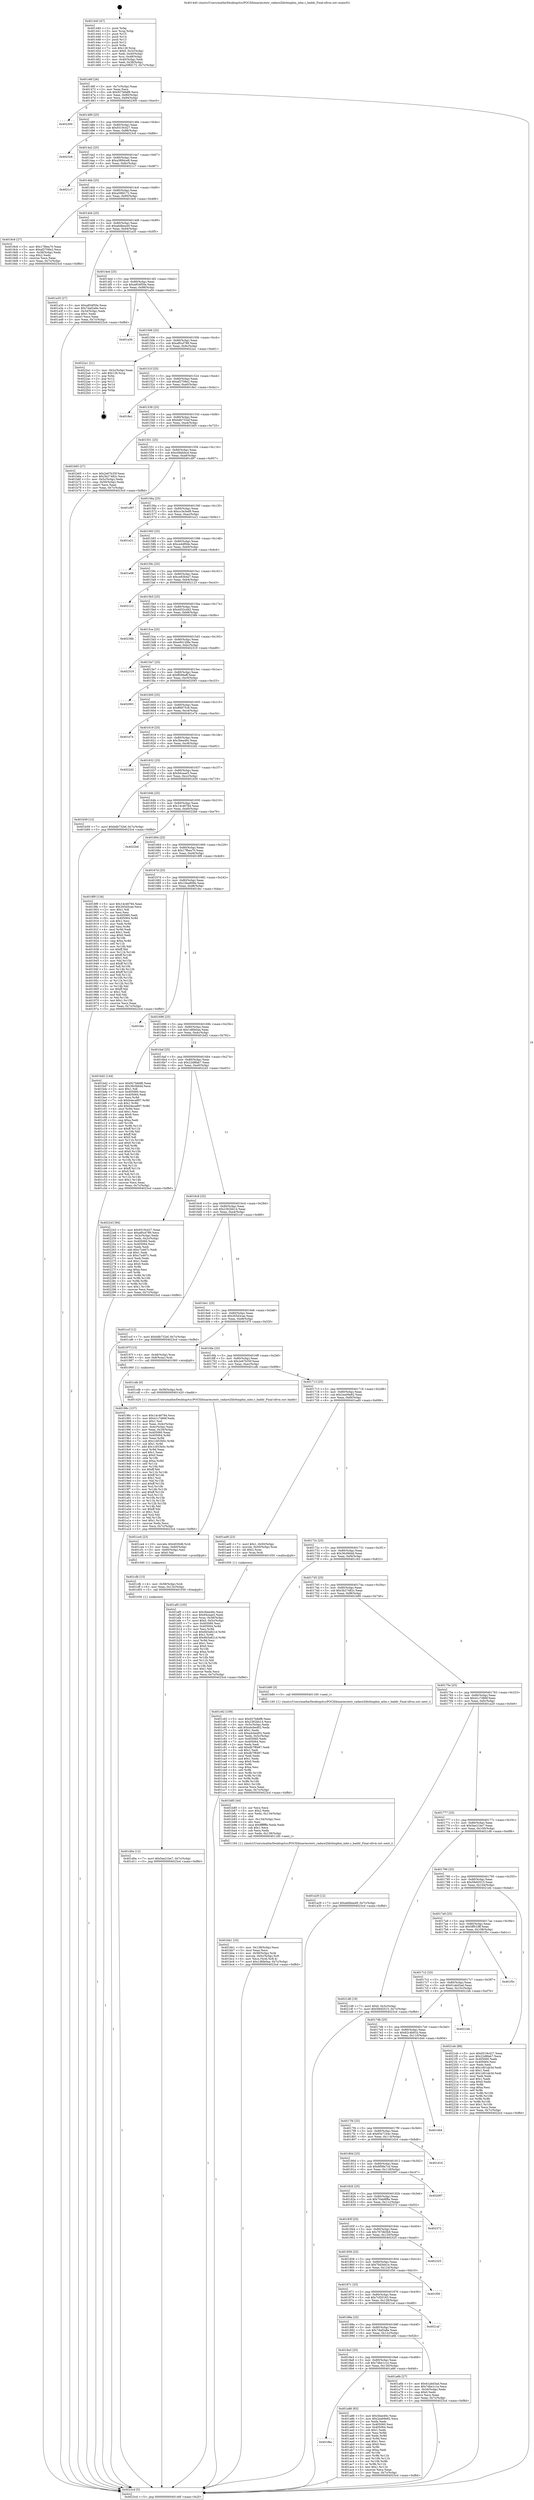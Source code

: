 digraph "0x401440" {
  label = "0x401440 (/mnt/c/Users/mathe/Desktop/tcc/POCII/binaries/extr_radare2librbinpbin_mbn.c_baddr_Final-ollvm.out::main(0))"
  labelloc = "t"
  node[shape=record]

  Entry [label="",width=0.3,height=0.3,shape=circle,fillcolor=black,style=filled]
  "0x40146f" [label="{
     0x40146f [26]\l
     | [instrs]\l
     &nbsp;&nbsp;0x40146f \<+3\>: mov -0x7c(%rbp),%eax\l
     &nbsp;&nbsp;0x401472 \<+2\>: mov %eax,%ecx\l
     &nbsp;&nbsp;0x401474 \<+6\>: sub $0x927b8df8,%ecx\l
     &nbsp;&nbsp;0x40147a \<+3\>: mov %eax,-0x80(%rbp)\l
     &nbsp;&nbsp;0x40147d \<+6\>: mov %ecx,-0x84(%rbp)\l
     &nbsp;&nbsp;0x401483 \<+6\>: je 0000000000402300 \<main+0xec0\>\l
  }"]
  "0x402300" [label="{
     0x402300\l
  }", style=dashed]
  "0x401489" [label="{
     0x401489 [25]\l
     | [instrs]\l
     &nbsp;&nbsp;0x401489 \<+5\>: jmp 000000000040148e \<main+0x4e\>\l
     &nbsp;&nbsp;0x40148e \<+3\>: mov -0x80(%rbp),%eax\l
     &nbsp;&nbsp;0x401491 \<+5\>: sub $0x9319c427,%eax\l
     &nbsp;&nbsp;0x401496 \<+6\>: mov %eax,-0x88(%rbp)\l
     &nbsp;&nbsp;0x40149c \<+6\>: je 00000000004023c6 \<main+0xf86\>\l
  }"]
  Exit [label="",width=0.3,height=0.3,shape=circle,fillcolor=black,style=filled,peripheries=2]
  "0x4023c6" [label="{
     0x4023c6\l
  }", style=dashed]
  "0x4014a2" [label="{
     0x4014a2 [25]\l
     | [instrs]\l
     &nbsp;&nbsp;0x4014a2 \<+5\>: jmp 00000000004014a7 \<main+0x67\>\l
     &nbsp;&nbsp;0x4014a7 \<+3\>: mov -0x80(%rbp),%eax\l
     &nbsp;&nbsp;0x4014aa \<+5\>: sub $0xa3894ce8,%eax\l
     &nbsp;&nbsp;0x4014af \<+6\>: mov %eax,-0x8c(%rbp)\l
     &nbsp;&nbsp;0x4014b5 \<+6\>: je 00000000004021c7 \<main+0xd87\>\l
  }"]
  "0x401d0a" [label="{
     0x401d0a [12]\l
     | [instrs]\l
     &nbsp;&nbsp;0x401d0a \<+7\>: movl $0x5ae21be7,-0x7c(%rbp)\l
     &nbsp;&nbsp;0x401d11 \<+5\>: jmp 00000000004023cd \<main+0xf8d\>\l
  }"]
  "0x4021c7" [label="{
     0x4021c7\l
  }", style=dashed]
  "0x4014bb" [label="{
     0x4014bb [25]\l
     | [instrs]\l
     &nbsp;&nbsp;0x4014bb \<+5\>: jmp 00000000004014c0 \<main+0x80\>\l
     &nbsp;&nbsp;0x4014c0 \<+3\>: mov -0x80(%rbp),%eax\l
     &nbsp;&nbsp;0x4014c3 \<+5\>: sub $0xa59fd172,%eax\l
     &nbsp;&nbsp;0x4014c8 \<+6\>: mov %eax,-0x90(%rbp)\l
     &nbsp;&nbsp;0x4014ce \<+6\>: je 00000000004018c6 \<main+0x486\>\l
  }"]
  "0x401cfb" [label="{
     0x401cfb [15]\l
     | [instrs]\l
     &nbsp;&nbsp;0x401cfb \<+4\>: mov -0x58(%rbp),%rdi\l
     &nbsp;&nbsp;0x401cff \<+6\>: mov %eax,-0x13c(%rbp)\l
     &nbsp;&nbsp;0x401d05 \<+5\>: call 0000000000401030 \<free@plt\>\l
     | [calls]\l
     &nbsp;&nbsp;0x401030 \{1\} (unknown)\l
  }"]
  "0x4018c6" [label="{
     0x4018c6 [27]\l
     | [instrs]\l
     &nbsp;&nbsp;0x4018c6 \<+5\>: mov $0x17fbea70,%eax\l
     &nbsp;&nbsp;0x4018cb \<+5\>: mov $0xaf2708e2,%ecx\l
     &nbsp;&nbsp;0x4018d0 \<+3\>: mov -0x38(%rbp),%edx\l
     &nbsp;&nbsp;0x4018d3 \<+3\>: cmp $0x2,%edx\l
     &nbsp;&nbsp;0x4018d6 \<+3\>: cmovne %ecx,%eax\l
     &nbsp;&nbsp;0x4018d9 \<+3\>: mov %eax,-0x7c(%rbp)\l
     &nbsp;&nbsp;0x4018dc \<+5\>: jmp 00000000004023cd \<main+0xf8d\>\l
  }"]
  "0x4014d4" [label="{
     0x4014d4 [25]\l
     | [instrs]\l
     &nbsp;&nbsp;0x4014d4 \<+5\>: jmp 00000000004014d9 \<main+0x99\>\l
     &nbsp;&nbsp;0x4014d9 \<+3\>: mov -0x80(%rbp),%eax\l
     &nbsp;&nbsp;0x4014dc \<+5\>: sub $0xa6dbea49,%eax\l
     &nbsp;&nbsp;0x4014e1 \<+6\>: mov %eax,-0x94(%rbp)\l
     &nbsp;&nbsp;0x4014e7 \<+6\>: je 0000000000401a35 \<main+0x5f5\>\l
  }"]
  "0x4023cd" [label="{
     0x4023cd [5]\l
     | [instrs]\l
     &nbsp;&nbsp;0x4023cd \<+5\>: jmp 000000000040146f \<main+0x2f\>\l
  }"]
  "0x401440" [label="{
     0x401440 [47]\l
     | [instrs]\l
     &nbsp;&nbsp;0x401440 \<+1\>: push %rbp\l
     &nbsp;&nbsp;0x401441 \<+3\>: mov %rsp,%rbp\l
     &nbsp;&nbsp;0x401444 \<+2\>: push %r15\l
     &nbsp;&nbsp;0x401446 \<+2\>: push %r14\l
     &nbsp;&nbsp;0x401448 \<+2\>: push %r13\l
     &nbsp;&nbsp;0x40144a \<+2\>: push %r12\l
     &nbsp;&nbsp;0x40144c \<+1\>: push %rbx\l
     &nbsp;&nbsp;0x40144d \<+7\>: sub $0x128,%rsp\l
     &nbsp;&nbsp;0x401454 \<+7\>: movl $0x0,-0x3c(%rbp)\l
     &nbsp;&nbsp;0x40145b \<+3\>: mov %edi,-0x40(%rbp)\l
     &nbsp;&nbsp;0x40145e \<+4\>: mov %rsi,-0x48(%rbp)\l
     &nbsp;&nbsp;0x401462 \<+3\>: mov -0x40(%rbp),%edi\l
     &nbsp;&nbsp;0x401465 \<+3\>: mov %edi,-0x38(%rbp)\l
     &nbsp;&nbsp;0x401468 \<+7\>: movl $0xa59fd172,-0x7c(%rbp)\l
  }"]
  "0x401ce4" [label="{
     0x401ce4 [23]\l
     | [instrs]\l
     &nbsp;&nbsp;0x401ce4 \<+10\>: movabs $0x4030d6,%rdi\l
     &nbsp;&nbsp;0x401cee \<+3\>: mov %eax,-0x60(%rbp)\l
     &nbsp;&nbsp;0x401cf1 \<+3\>: mov -0x60(%rbp),%esi\l
     &nbsp;&nbsp;0x401cf4 \<+2\>: mov $0x0,%al\l
     &nbsp;&nbsp;0x401cf6 \<+5\>: call 0000000000401040 \<printf@plt\>\l
     | [calls]\l
     &nbsp;&nbsp;0x401040 \{1\} (unknown)\l
  }"]
  "0x401a35" [label="{
     0x401a35 [27]\l
     | [instrs]\l
     &nbsp;&nbsp;0x401a35 \<+5\>: mov $0xa854f50e,%eax\l
     &nbsp;&nbsp;0x401a3a \<+5\>: mov $0x7daf2a8e,%ecx\l
     &nbsp;&nbsp;0x401a3f \<+3\>: mov -0x34(%rbp),%edx\l
     &nbsp;&nbsp;0x401a42 \<+3\>: cmp $0x1,%edx\l
     &nbsp;&nbsp;0x401a45 \<+3\>: cmovl %ecx,%eax\l
     &nbsp;&nbsp;0x401a48 \<+3\>: mov %eax,-0x7c(%rbp)\l
     &nbsp;&nbsp;0x401a4b \<+5\>: jmp 00000000004023cd \<main+0xf8d\>\l
  }"]
  "0x4014ed" [label="{
     0x4014ed [25]\l
     | [instrs]\l
     &nbsp;&nbsp;0x4014ed \<+5\>: jmp 00000000004014f2 \<main+0xb2\>\l
     &nbsp;&nbsp;0x4014f2 \<+3\>: mov -0x80(%rbp),%eax\l
     &nbsp;&nbsp;0x4014f5 \<+5\>: sub $0xa854f50e,%eax\l
     &nbsp;&nbsp;0x4014fa \<+6\>: mov %eax,-0x98(%rbp)\l
     &nbsp;&nbsp;0x401500 \<+6\>: je 0000000000401a50 \<main+0x610\>\l
  }"]
  "0x401bb1" [label="{
     0x401bb1 [33]\l
     | [instrs]\l
     &nbsp;&nbsp;0x401bb1 \<+6\>: mov -0x138(%rbp),%ecx\l
     &nbsp;&nbsp;0x401bb7 \<+3\>: imul %eax,%ecx\l
     &nbsp;&nbsp;0x401bba \<+4\>: mov -0x58(%rbp),%rdi\l
     &nbsp;&nbsp;0x401bbe \<+4\>: movslq -0x5c(%rbp),%r8\l
     &nbsp;&nbsp;0x401bc2 \<+4\>: mov %ecx,(%rdi,%r8,4)\l
     &nbsp;&nbsp;0x401bc6 \<+7\>: movl $0x1d6fe0aa,-0x7c(%rbp)\l
     &nbsp;&nbsp;0x401bcd \<+5\>: jmp 00000000004023cd \<main+0xf8d\>\l
  }"]
  "0x401a50" [label="{
     0x401a50\l
  }", style=dashed]
  "0x401506" [label="{
     0x401506 [25]\l
     | [instrs]\l
     &nbsp;&nbsp;0x401506 \<+5\>: jmp 000000000040150b \<main+0xcb\>\l
     &nbsp;&nbsp;0x40150b \<+3\>: mov -0x80(%rbp),%eax\l
     &nbsp;&nbsp;0x40150e \<+5\>: sub $0xaf0cd789,%eax\l
     &nbsp;&nbsp;0x401513 \<+6\>: mov %eax,-0x9c(%rbp)\l
     &nbsp;&nbsp;0x401519 \<+6\>: je 00000000004022a1 \<main+0xe61\>\l
  }"]
  "0x401b85" [label="{
     0x401b85 [44]\l
     | [instrs]\l
     &nbsp;&nbsp;0x401b85 \<+2\>: xor %ecx,%ecx\l
     &nbsp;&nbsp;0x401b87 \<+5\>: mov $0x2,%edx\l
     &nbsp;&nbsp;0x401b8c \<+6\>: mov %edx,-0x134(%rbp)\l
     &nbsp;&nbsp;0x401b92 \<+1\>: cltd\l
     &nbsp;&nbsp;0x401b93 \<+6\>: mov -0x134(%rbp),%esi\l
     &nbsp;&nbsp;0x401b99 \<+2\>: idiv %esi\l
     &nbsp;&nbsp;0x401b9b \<+6\>: imul $0xfffffffe,%edx,%edx\l
     &nbsp;&nbsp;0x401ba1 \<+3\>: sub $0x1,%ecx\l
     &nbsp;&nbsp;0x401ba4 \<+2\>: sub %ecx,%edx\l
     &nbsp;&nbsp;0x401ba6 \<+6\>: mov %edx,-0x138(%rbp)\l
     &nbsp;&nbsp;0x401bac \<+5\>: call 0000000000401160 \<next_i\>\l
     | [calls]\l
     &nbsp;&nbsp;0x401160 \{1\} (/mnt/c/Users/mathe/Desktop/tcc/POCII/binaries/extr_radare2librbinpbin_mbn.c_baddr_Final-ollvm.out::next_i)\l
  }"]
  "0x4022a1" [label="{
     0x4022a1 [21]\l
     | [instrs]\l
     &nbsp;&nbsp;0x4022a1 \<+3\>: mov -0x2c(%rbp),%eax\l
     &nbsp;&nbsp;0x4022a4 \<+7\>: add $0x128,%rsp\l
     &nbsp;&nbsp;0x4022ab \<+1\>: pop %rbx\l
     &nbsp;&nbsp;0x4022ac \<+2\>: pop %r12\l
     &nbsp;&nbsp;0x4022ae \<+2\>: pop %r13\l
     &nbsp;&nbsp;0x4022b0 \<+2\>: pop %r14\l
     &nbsp;&nbsp;0x4022b2 \<+2\>: pop %r15\l
     &nbsp;&nbsp;0x4022b4 \<+1\>: pop %rbp\l
     &nbsp;&nbsp;0x4022b5 \<+1\>: ret\l
  }"]
  "0x40151f" [label="{
     0x40151f [25]\l
     | [instrs]\l
     &nbsp;&nbsp;0x40151f \<+5\>: jmp 0000000000401524 \<main+0xe4\>\l
     &nbsp;&nbsp;0x401524 \<+3\>: mov -0x80(%rbp),%eax\l
     &nbsp;&nbsp;0x401527 \<+5\>: sub $0xaf2708e2,%eax\l
     &nbsp;&nbsp;0x40152c \<+6\>: mov %eax,-0xa0(%rbp)\l
     &nbsp;&nbsp;0x401532 \<+6\>: je 00000000004018e1 \<main+0x4a1\>\l
  }"]
  "0x401af0" [label="{
     0x401af0 [105]\l
     | [instrs]\l
     &nbsp;&nbsp;0x401af0 \<+5\>: mov $0x3bee46c,%ecx\l
     &nbsp;&nbsp;0x401af5 \<+5\>: mov $0x94ceae5,%edx\l
     &nbsp;&nbsp;0x401afa \<+4\>: mov %rax,-0x58(%rbp)\l
     &nbsp;&nbsp;0x401afe \<+7\>: movl $0x0,-0x5c(%rbp)\l
     &nbsp;&nbsp;0x401b05 \<+7\>: mov 0x405060,%esi\l
     &nbsp;&nbsp;0x401b0c \<+8\>: mov 0x405064,%r8d\l
     &nbsp;&nbsp;0x401b14 \<+3\>: mov %esi,%r9d\l
     &nbsp;&nbsp;0x401b17 \<+7\>: sub $0x6b5a821d,%r9d\l
     &nbsp;&nbsp;0x401b1e \<+4\>: sub $0x1,%r9d\l
     &nbsp;&nbsp;0x401b22 \<+7\>: add $0x6b5a821d,%r9d\l
     &nbsp;&nbsp;0x401b29 \<+4\>: imul %r9d,%esi\l
     &nbsp;&nbsp;0x401b2d \<+3\>: and $0x1,%esi\l
     &nbsp;&nbsp;0x401b30 \<+3\>: cmp $0x0,%esi\l
     &nbsp;&nbsp;0x401b33 \<+4\>: sete %r10b\l
     &nbsp;&nbsp;0x401b37 \<+4\>: cmp $0xa,%r8d\l
     &nbsp;&nbsp;0x401b3b \<+4\>: setl %r11b\l
     &nbsp;&nbsp;0x401b3f \<+3\>: mov %r10b,%bl\l
     &nbsp;&nbsp;0x401b42 \<+3\>: and %r11b,%bl\l
     &nbsp;&nbsp;0x401b45 \<+3\>: xor %r11b,%r10b\l
     &nbsp;&nbsp;0x401b48 \<+3\>: or %r10b,%bl\l
     &nbsp;&nbsp;0x401b4b \<+3\>: test $0x1,%bl\l
     &nbsp;&nbsp;0x401b4e \<+3\>: cmovne %edx,%ecx\l
     &nbsp;&nbsp;0x401b51 \<+3\>: mov %ecx,-0x7c(%rbp)\l
     &nbsp;&nbsp;0x401b54 \<+5\>: jmp 00000000004023cd \<main+0xf8d\>\l
  }"]
  "0x4018e1" [label="{
     0x4018e1\l
  }", style=dashed]
  "0x401538" [label="{
     0x401538 [25]\l
     | [instrs]\l
     &nbsp;&nbsp;0x401538 \<+5\>: jmp 000000000040153d \<main+0xfd\>\l
     &nbsp;&nbsp;0x40153d \<+3\>: mov -0x80(%rbp),%eax\l
     &nbsp;&nbsp;0x401540 \<+5\>: sub $0xbdb732ef,%eax\l
     &nbsp;&nbsp;0x401545 \<+6\>: mov %eax,-0xa4(%rbp)\l
     &nbsp;&nbsp;0x40154b \<+6\>: je 0000000000401b65 \<main+0x725\>\l
  }"]
  "0x4018bc" [label="{
     0x4018bc\l
  }", style=dashed]
  "0x401b65" [label="{
     0x401b65 [27]\l
     | [instrs]\l
     &nbsp;&nbsp;0x401b65 \<+5\>: mov $0x2e67b35f,%eax\l
     &nbsp;&nbsp;0x401b6a \<+5\>: mov $0x3b27482c,%ecx\l
     &nbsp;&nbsp;0x401b6f \<+3\>: mov -0x5c(%rbp),%edx\l
     &nbsp;&nbsp;0x401b72 \<+3\>: cmp -0x50(%rbp),%edx\l
     &nbsp;&nbsp;0x401b75 \<+3\>: cmovl %ecx,%eax\l
     &nbsp;&nbsp;0x401b78 \<+3\>: mov %eax,-0x7c(%rbp)\l
     &nbsp;&nbsp;0x401b7b \<+5\>: jmp 00000000004023cd \<main+0xf8d\>\l
  }"]
  "0x401551" [label="{
     0x401551 [25]\l
     | [instrs]\l
     &nbsp;&nbsp;0x401551 \<+5\>: jmp 0000000000401556 \<main+0x116\>\l
     &nbsp;&nbsp;0x401556 \<+3\>: mov -0x80(%rbp),%eax\l
     &nbsp;&nbsp;0x401559 \<+5\>: sub $0xc0bbbbcd,%eax\l
     &nbsp;&nbsp;0x40155e \<+6\>: mov %eax,-0xa8(%rbp)\l
     &nbsp;&nbsp;0x401564 \<+6\>: je 0000000000401d97 \<main+0x957\>\l
  }"]
  "0x401a86" [label="{
     0x401a86 [83]\l
     | [instrs]\l
     &nbsp;&nbsp;0x401a86 \<+5\>: mov $0x3bee46c,%eax\l
     &nbsp;&nbsp;0x401a8b \<+5\>: mov $0x2ea09e82,%ecx\l
     &nbsp;&nbsp;0x401a90 \<+2\>: xor %edx,%edx\l
     &nbsp;&nbsp;0x401a92 \<+7\>: mov 0x405060,%esi\l
     &nbsp;&nbsp;0x401a99 \<+7\>: mov 0x405064,%edi\l
     &nbsp;&nbsp;0x401aa0 \<+3\>: sub $0x1,%edx\l
     &nbsp;&nbsp;0x401aa3 \<+3\>: mov %esi,%r8d\l
     &nbsp;&nbsp;0x401aa6 \<+3\>: add %edx,%r8d\l
     &nbsp;&nbsp;0x401aa9 \<+4\>: imul %r8d,%esi\l
     &nbsp;&nbsp;0x401aad \<+3\>: and $0x1,%esi\l
     &nbsp;&nbsp;0x401ab0 \<+3\>: cmp $0x0,%esi\l
     &nbsp;&nbsp;0x401ab3 \<+4\>: sete %r9b\l
     &nbsp;&nbsp;0x401ab7 \<+3\>: cmp $0xa,%edi\l
     &nbsp;&nbsp;0x401aba \<+4\>: setl %r10b\l
     &nbsp;&nbsp;0x401abe \<+3\>: mov %r9b,%r11b\l
     &nbsp;&nbsp;0x401ac1 \<+3\>: and %r10b,%r11b\l
     &nbsp;&nbsp;0x401ac4 \<+3\>: xor %r10b,%r9b\l
     &nbsp;&nbsp;0x401ac7 \<+3\>: or %r9b,%r11b\l
     &nbsp;&nbsp;0x401aca \<+4\>: test $0x1,%r11b\l
     &nbsp;&nbsp;0x401ace \<+3\>: cmovne %ecx,%eax\l
     &nbsp;&nbsp;0x401ad1 \<+3\>: mov %eax,-0x7c(%rbp)\l
     &nbsp;&nbsp;0x401ad4 \<+5\>: jmp 00000000004023cd \<main+0xf8d\>\l
  }"]
  "0x401d97" [label="{
     0x401d97\l
  }", style=dashed]
  "0x40156a" [label="{
     0x40156a [25]\l
     | [instrs]\l
     &nbsp;&nbsp;0x40156a \<+5\>: jmp 000000000040156f \<main+0x12f\>\l
     &nbsp;&nbsp;0x40156f \<+3\>: mov -0x80(%rbp),%eax\l
     &nbsp;&nbsp;0x401572 \<+5\>: sub $0xcc3e3ed9,%eax\l
     &nbsp;&nbsp;0x401577 \<+6\>: mov %eax,-0xac(%rbp)\l
     &nbsp;&nbsp;0x40157d \<+6\>: je 0000000000401e21 \<main+0x9e1\>\l
  }"]
  "0x4018a3" [label="{
     0x4018a3 [25]\l
     | [instrs]\l
     &nbsp;&nbsp;0x4018a3 \<+5\>: jmp 00000000004018a8 \<main+0x468\>\l
     &nbsp;&nbsp;0x4018a8 \<+3\>: mov -0x80(%rbp),%eax\l
     &nbsp;&nbsp;0x4018ab \<+5\>: sub $0x7dbe1c1e,%eax\l
     &nbsp;&nbsp;0x4018b0 \<+6\>: mov %eax,-0x130(%rbp)\l
     &nbsp;&nbsp;0x4018b6 \<+6\>: je 0000000000401a86 \<main+0x646\>\l
  }"]
  "0x401e21" [label="{
     0x401e21\l
  }", style=dashed]
  "0x401583" [label="{
     0x401583 [25]\l
     | [instrs]\l
     &nbsp;&nbsp;0x401583 \<+5\>: jmp 0000000000401588 \<main+0x148\>\l
     &nbsp;&nbsp;0x401588 \<+3\>: mov -0x80(%rbp),%eax\l
     &nbsp;&nbsp;0x40158b \<+5\>: sub $0xce4df0de,%eax\l
     &nbsp;&nbsp;0x401590 \<+6\>: mov %eax,-0xb0(%rbp)\l
     &nbsp;&nbsp;0x401596 \<+6\>: je 0000000000401e06 \<main+0x9c6\>\l
  }"]
  "0x401a6b" [label="{
     0x401a6b [27]\l
     | [instrs]\l
     &nbsp;&nbsp;0x401a6b \<+5\>: mov $0x61abd3ad,%eax\l
     &nbsp;&nbsp;0x401a70 \<+5\>: mov $0x7dbe1c1e,%ecx\l
     &nbsp;&nbsp;0x401a75 \<+3\>: mov -0x34(%rbp),%edx\l
     &nbsp;&nbsp;0x401a78 \<+3\>: cmp $0x0,%edx\l
     &nbsp;&nbsp;0x401a7b \<+3\>: cmove %ecx,%eax\l
     &nbsp;&nbsp;0x401a7e \<+3\>: mov %eax,-0x7c(%rbp)\l
     &nbsp;&nbsp;0x401a81 \<+5\>: jmp 00000000004023cd \<main+0xf8d\>\l
  }"]
  "0x401e06" [label="{
     0x401e06\l
  }", style=dashed]
  "0x40159c" [label="{
     0x40159c [25]\l
     | [instrs]\l
     &nbsp;&nbsp;0x40159c \<+5\>: jmp 00000000004015a1 \<main+0x161\>\l
     &nbsp;&nbsp;0x4015a1 \<+3\>: mov -0x80(%rbp),%eax\l
     &nbsp;&nbsp;0x4015a4 \<+5\>: sub $0xce83b4a7,%eax\l
     &nbsp;&nbsp;0x4015a9 \<+6\>: mov %eax,-0xb4(%rbp)\l
     &nbsp;&nbsp;0x4015af \<+6\>: je 0000000000402123 \<main+0xce3\>\l
  }"]
  "0x40188a" [label="{
     0x40188a [25]\l
     | [instrs]\l
     &nbsp;&nbsp;0x40188a \<+5\>: jmp 000000000040188f \<main+0x44f\>\l
     &nbsp;&nbsp;0x40188f \<+3\>: mov -0x80(%rbp),%eax\l
     &nbsp;&nbsp;0x401892 \<+5\>: sub $0x7daf2a8e,%eax\l
     &nbsp;&nbsp;0x401897 \<+6\>: mov %eax,-0x12c(%rbp)\l
     &nbsp;&nbsp;0x40189d \<+6\>: je 0000000000401a6b \<main+0x62b\>\l
  }"]
  "0x402123" [label="{
     0x402123\l
  }", style=dashed]
  "0x4015b5" [label="{
     0x4015b5 [25]\l
     | [instrs]\l
     &nbsp;&nbsp;0x4015b5 \<+5\>: jmp 00000000004015ba \<main+0x17a\>\l
     &nbsp;&nbsp;0x4015ba \<+3\>: mov -0x80(%rbp),%eax\l
     &nbsp;&nbsp;0x4015bd \<+5\>: sub $0xdd32cd42,%eax\l
     &nbsp;&nbsp;0x4015c2 \<+6\>: mov %eax,-0xb8(%rbp)\l
     &nbsp;&nbsp;0x4015c8 \<+6\>: je 000000000040238b \<main+0xf4b\>\l
  }"]
  "0x4021af" [label="{
     0x4021af\l
  }", style=dashed]
  "0x40238b" [label="{
     0x40238b\l
  }", style=dashed]
  "0x4015ce" [label="{
     0x4015ce [25]\l
     | [instrs]\l
     &nbsp;&nbsp;0x4015ce \<+5\>: jmp 00000000004015d3 \<main+0x193\>\l
     &nbsp;&nbsp;0x4015d3 \<+3\>: mov -0x80(%rbp),%eax\l
     &nbsp;&nbsp;0x4015d6 \<+5\>: sub $0xe8412fde,%eax\l
     &nbsp;&nbsp;0x4015db \<+6\>: mov %eax,-0xbc(%rbp)\l
     &nbsp;&nbsp;0x4015e1 \<+6\>: je 0000000000402319 \<main+0xed9\>\l
  }"]
  "0x401871" [label="{
     0x401871 [25]\l
     | [instrs]\l
     &nbsp;&nbsp;0x401871 \<+5\>: jmp 0000000000401876 \<main+0x436\>\l
     &nbsp;&nbsp;0x401876 \<+3\>: mov -0x80(%rbp),%eax\l
     &nbsp;&nbsp;0x401879 \<+5\>: sub $0x7cf20163,%eax\l
     &nbsp;&nbsp;0x40187e \<+6\>: mov %eax,-0x128(%rbp)\l
     &nbsp;&nbsp;0x401884 \<+6\>: je 00000000004021af \<main+0xd6f\>\l
  }"]
  "0x402319" [label="{
     0x402319\l
  }", style=dashed]
  "0x4015e7" [label="{
     0x4015e7 [25]\l
     | [instrs]\l
     &nbsp;&nbsp;0x4015e7 \<+5\>: jmp 00000000004015ec \<main+0x1ac\>\l
     &nbsp;&nbsp;0x4015ec \<+3\>: mov -0x80(%rbp),%eax\l
     &nbsp;&nbsp;0x4015ef \<+5\>: sub $0xff266eff,%eax\l
     &nbsp;&nbsp;0x4015f4 \<+6\>: mov %eax,-0xc0(%rbp)\l
     &nbsp;&nbsp;0x4015fa \<+6\>: je 0000000000402093 \<main+0xc53\>\l
  }"]
  "0x401f50" [label="{
     0x401f50\l
  }", style=dashed]
  "0x402093" [label="{
     0x402093\l
  }", style=dashed]
  "0x401600" [label="{
     0x401600 [25]\l
     | [instrs]\l
     &nbsp;&nbsp;0x401600 \<+5\>: jmp 0000000000401605 \<main+0x1c5\>\l
     &nbsp;&nbsp;0x401605 \<+3\>: mov -0x80(%rbp),%eax\l
     &nbsp;&nbsp;0x401608 \<+5\>: sub $0xff4875c9,%eax\l
     &nbsp;&nbsp;0x40160d \<+6\>: mov %eax,-0xc4(%rbp)\l
     &nbsp;&nbsp;0x401613 \<+6\>: je 0000000000401e74 \<main+0xa34\>\l
  }"]
  "0x401858" [label="{
     0x401858 [25]\l
     | [instrs]\l
     &nbsp;&nbsp;0x401858 \<+5\>: jmp 000000000040185d \<main+0x41d\>\l
     &nbsp;&nbsp;0x40185d \<+3\>: mov -0x80(%rbp),%eax\l
     &nbsp;&nbsp;0x401860 \<+5\>: sub $0x7bd3eb1e,%eax\l
     &nbsp;&nbsp;0x401865 \<+6\>: mov %eax,-0x124(%rbp)\l
     &nbsp;&nbsp;0x40186b \<+6\>: je 0000000000401f50 \<main+0xb10\>\l
  }"]
  "0x401e74" [label="{
     0x401e74\l
  }", style=dashed]
  "0x401619" [label="{
     0x401619 [25]\l
     | [instrs]\l
     &nbsp;&nbsp;0x401619 \<+5\>: jmp 000000000040161e \<main+0x1de\>\l
     &nbsp;&nbsp;0x40161e \<+3\>: mov -0x80(%rbp),%eax\l
     &nbsp;&nbsp;0x401621 \<+5\>: sub $0x3bee46c,%eax\l
     &nbsp;&nbsp;0x401626 \<+6\>: mov %eax,-0xc8(%rbp)\l
     &nbsp;&nbsp;0x40162c \<+6\>: je 00000000004022d2 \<main+0xe92\>\l
  }"]
  "0x402325" [label="{
     0x402325\l
  }", style=dashed]
  "0x4022d2" [label="{
     0x4022d2\l
  }", style=dashed]
  "0x401632" [label="{
     0x401632 [25]\l
     | [instrs]\l
     &nbsp;&nbsp;0x401632 \<+5\>: jmp 0000000000401637 \<main+0x1f7\>\l
     &nbsp;&nbsp;0x401637 \<+3\>: mov -0x80(%rbp),%eax\l
     &nbsp;&nbsp;0x40163a \<+5\>: sub $0x94ceae5,%eax\l
     &nbsp;&nbsp;0x40163f \<+6\>: mov %eax,-0xcc(%rbp)\l
     &nbsp;&nbsp;0x401645 \<+6\>: je 0000000000401b59 \<main+0x719\>\l
  }"]
  "0x40183f" [label="{
     0x40183f [25]\l
     | [instrs]\l
     &nbsp;&nbsp;0x40183f \<+5\>: jmp 0000000000401844 \<main+0x404\>\l
     &nbsp;&nbsp;0x401844 \<+3\>: mov -0x80(%rbp),%eax\l
     &nbsp;&nbsp;0x401847 \<+5\>: sub $0x767db5b8,%eax\l
     &nbsp;&nbsp;0x40184c \<+6\>: mov %eax,-0x120(%rbp)\l
     &nbsp;&nbsp;0x401852 \<+6\>: je 0000000000402325 \<main+0xee5\>\l
  }"]
  "0x401b59" [label="{
     0x401b59 [12]\l
     | [instrs]\l
     &nbsp;&nbsp;0x401b59 \<+7\>: movl $0xbdb732ef,-0x7c(%rbp)\l
     &nbsp;&nbsp;0x401b60 \<+5\>: jmp 00000000004023cd \<main+0xf8d\>\l
  }"]
  "0x40164b" [label="{
     0x40164b [25]\l
     | [instrs]\l
     &nbsp;&nbsp;0x40164b \<+5\>: jmp 0000000000401650 \<main+0x210\>\l
     &nbsp;&nbsp;0x401650 \<+3\>: mov -0x80(%rbp),%eax\l
     &nbsp;&nbsp;0x401653 \<+5\>: sub $0x14c46784,%eax\l
     &nbsp;&nbsp;0x401658 \<+6\>: mov %eax,-0xd0(%rbp)\l
     &nbsp;&nbsp;0x40165e \<+6\>: je 00000000004022b6 \<main+0xe76\>\l
  }"]
  "0x402372" [label="{
     0x402372\l
  }", style=dashed]
  "0x4022b6" [label="{
     0x4022b6\l
  }", style=dashed]
  "0x401664" [label="{
     0x401664 [25]\l
     | [instrs]\l
     &nbsp;&nbsp;0x401664 \<+5\>: jmp 0000000000401669 \<main+0x229\>\l
     &nbsp;&nbsp;0x401669 \<+3\>: mov -0x80(%rbp),%eax\l
     &nbsp;&nbsp;0x40166c \<+5\>: sub $0x17fbea70,%eax\l
     &nbsp;&nbsp;0x401671 \<+6\>: mov %eax,-0xd4(%rbp)\l
     &nbsp;&nbsp;0x401677 \<+6\>: je 00000000004018f9 \<main+0x4b9\>\l
  }"]
  "0x401826" [label="{
     0x401826 [25]\l
     | [instrs]\l
     &nbsp;&nbsp;0x401826 \<+5\>: jmp 000000000040182b \<main+0x3eb\>\l
     &nbsp;&nbsp;0x40182b \<+3\>: mov -0x80(%rbp),%eax\l
     &nbsp;&nbsp;0x40182e \<+5\>: sub $0x70ab8f8a,%eax\l
     &nbsp;&nbsp;0x401833 \<+6\>: mov %eax,-0x11c(%rbp)\l
     &nbsp;&nbsp;0x401839 \<+6\>: je 0000000000402372 \<main+0xf32\>\l
  }"]
  "0x4018f9" [label="{
     0x4018f9 [134]\l
     | [instrs]\l
     &nbsp;&nbsp;0x4018f9 \<+5\>: mov $0x14c46784,%eax\l
     &nbsp;&nbsp;0x4018fe \<+5\>: mov $0x265d3cae,%ecx\l
     &nbsp;&nbsp;0x401903 \<+2\>: mov $0x1,%dl\l
     &nbsp;&nbsp;0x401905 \<+2\>: xor %esi,%esi\l
     &nbsp;&nbsp;0x401907 \<+7\>: mov 0x405060,%edi\l
     &nbsp;&nbsp;0x40190e \<+8\>: mov 0x405064,%r8d\l
     &nbsp;&nbsp;0x401916 \<+3\>: sub $0x1,%esi\l
     &nbsp;&nbsp;0x401919 \<+3\>: mov %edi,%r9d\l
     &nbsp;&nbsp;0x40191c \<+3\>: add %esi,%r9d\l
     &nbsp;&nbsp;0x40191f \<+4\>: imul %r9d,%edi\l
     &nbsp;&nbsp;0x401923 \<+3\>: and $0x1,%edi\l
     &nbsp;&nbsp;0x401926 \<+3\>: cmp $0x0,%edi\l
     &nbsp;&nbsp;0x401929 \<+4\>: sete %r10b\l
     &nbsp;&nbsp;0x40192d \<+4\>: cmp $0xa,%r8d\l
     &nbsp;&nbsp;0x401931 \<+4\>: setl %r11b\l
     &nbsp;&nbsp;0x401935 \<+3\>: mov %r10b,%bl\l
     &nbsp;&nbsp;0x401938 \<+3\>: xor $0xff,%bl\l
     &nbsp;&nbsp;0x40193b \<+3\>: mov %r11b,%r14b\l
     &nbsp;&nbsp;0x40193e \<+4\>: xor $0xff,%r14b\l
     &nbsp;&nbsp;0x401942 \<+3\>: xor $0x1,%dl\l
     &nbsp;&nbsp;0x401945 \<+3\>: mov %bl,%r15b\l
     &nbsp;&nbsp;0x401948 \<+4\>: and $0xff,%r15b\l
     &nbsp;&nbsp;0x40194c \<+3\>: and %dl,%r10b\l
     &nbsp;&nbsp;0x40194f \<+3\>: mov %r14b,%r12b\l
     &nbsp;&nbsp;0x401952 \<+4\>: and $0xff,%r12b\l
     &nbsp;&nbsp;0x401956 \<+3\>: and %dl,%r11b\l
     &nbsp;&nbsp;0x401959 \<+3\>: or %r10b,%r15b\l
     &nbsp;&nbsp;0x40195c \<+3\>: or %r11b,%r12b\l
     &nbsp;&nbsp;0x40195f \<+3\>: xor %r12b,%r15b\l
     &nbsp;&nbsp;0x401962 \<+3\>: or %r14b,%bl\l
     &nbsp;&nbsp;0x401965 \<+3\>: xor $0xff,%bl\l
     &nbsp;&nbsp;0x401968 \<+3\>: or $0x1,%dl\l
     &nbsp;&nbsp;0x40196b \<+2\>: and %dl,%bl\l
     &nbsp;&nbsp;0x40196d \<+3\>: or %bl,%r15b\l
     &nbsp;&nbsp;0x401970 \<+4\>: test $0x1,%r15b\l
     &nbsp;&nbsp;0x401974 \<+3\>: cmovne %ecx,%eax\l
     &nbsp;&nbsp;0x401977 \<+3\>: mov %eax,-0x7c(%rbp)\l
     &nbsp;&nbsp;0x40197a \<+5\>: jmp 00000000004023cd \<main+0xf8d\>\l
  }"]
  "0x40167d" [label="{
     0x40167d [25]\l
     | [instrs]\l
     &nbsp;&nbsp;0x40167d \<+5\>: jmp 0000000000401682 \<main+0x242\>\l
     &nbsp;&nbsp;0x401682 \<+3\>: mov -0x80(%rbp),%eax\l
     &nbsp;&nbsp;0x401685 \<+5\>: sub $0x1bba808e,%eax\l
     &nbsp;&nbsp;0x40168a \<+6\>: mov %eax,-0xd8(%rbp)\l
     &nbsp;&nbsp;0x401690 \<+6\>: je 0000000000401fec \<main+0xbac\>\l
  }"]
  "0x402087" [label="{
     0x402087\l
  }", style=dashed]
  "0x401fec" [label="{
     0x401fec\l
  }", style=dashed]
  "0x401696" [label="{
     0x401696 [25]\l
     | [instrs]\l
     &nbsp;&nbsp;0x401696 \<+5\>: jmp 000000000040169b \<main+0x25b\>\l
     &nbsp;&nbsp;0x40169b \<+3\>: mov -0x80(%rbp),%eax\l
     &nbsp;&nbsp;0x40169e \<+5\>: sub $0x1d6fe0aa,%eax\l
     &nbsp;&nbsp;0x4016a3 \<+6\>: mov %eax,-0xdc(%rbp)\l
     &nbsp;&nbsp;0x4016a9 \<+6\>: je 0000000000401bd2 \<main+0x792\>\l
  }"]
  "0x40180d" [label="{
     0x40180d [25]\l
     | [instrs]\l
     &nbsp;&nbsp;0x40180d \<+5\>: jmp 0000000000401812 \<main+0x3d2\>\l
     &nbsp;&nbsp;0x401812 \<+3\>: mov -0x80(%rbp),%eax\l
     &nbsp;&nbsp;0x401815 \<+5\>: sub $0x6f58a7cd,%eax\l
     &nbsp;&nbsp;0x40181a \<+6\>: mov %eax,-0x118(%rbp)\l
     &nbsp;&nbsp;0x401820 \<+6\>: je 0000000000402087 \<main+0xc47\>\l
  }"]
  "0x401bd2" [label="{
     0x401bd2 [144]\l
     | [instrs]\l
     &nbsp;&nbsp;0x401bd2 \<+5\>: mov $0x927b8df8,%eax\l
     &nbsp;&nbsp;0x401bd7 \<+5\>: mov $0x36cf46dd,%ecx\l
     &nbsp;&nbsp;0x401bdc \<+2\>: mov $0x1,%dl\l
     &nbsp;&nbsp;0x401bde \<+7\>: mov 0x405060,%esi\l
     &nbsp;&nbsp;0x401be5 \<+7\>: mov 0x405064,%edi\l
     &nbsp;&nbsp;0x401bec \<+3\>: mov %esi,%r8d\l
     &nbsp;&nbsp;0x401bef \<+7\>: sub $0xb4eca897,%r8d\l
     &nbsp;&nbsp;0x401bf6 \<+4\>: sub $0x1,%r8d\l
     &nbsp;&nbsp;0x401bfa \<+7\>: add $0xb4eca897,%r8d\l
     &nbsp;&nbsp;0x401c01 \<+4\>: imul %r8d,%esi\l
     &nbsp;&nbsp;0x401c05 \<+3\>: and $0x1,%esi\l
     &nbsp;&nbsp;0x401c08 \<+3\>: cmp $0x0,%esi\l
     &nbsp;&nbsp;0x401c0b \<+4\>: sete %r9b\l
     &nbsp;&nbsp;0x401c0f \<+3\>: cmp $0xa,%edi\l
     &nbsp;&nbsp;0x401c12 \<+4\>: setl %r10b\l
     &nbsp;&nbsp;0x401c16 \<+3\>: mov %r9b,%r11b\l
     &nbsp;&nbsp;0x401c19 \<+4\>: xor $0xff,%r11b\l
     &nbsp;&nbsp;0x401c1d \<+3\>: mov %r10b,%bl\l
     &nbsp;&nbsp;0x401c20 \<+3\>: xor $0xff,%bl\l
     &nbsp;&nbsp;0x401c23 \<+3\>: xor $0x0,%dl\l
     &nbsp;&nbsp;0x401c26 \<+3\>: mov %r11b,%r14b\l
     &nbsp;&nbsp;0x401c29 \<+4\>: and $0x0,%r14b\l
     &nbsp;&nbsp;0x401c2d \<+3\>: and %dl,%r9b\l
     &nbsp;&nbsp;0x401c30 \<+3\>: mov %bl,%r15b\l
     &nbsp;&nbsp;0x401c33 \<+4\>: and $0x0,%r15b\l
     &nbsp;&nbsp;0x401c37 \<+3\>: and %dl,%r10b\l
     &nbsp;&nbsp;0x401c3a \<+3\>: or %r9b,%r14b\l
     &nbsp;&nbsp;0x401c3d \<+3\>: or %r10b,%r15b\l
     &nbsp;&nbsp;0x401c40 \<+3\>: xor %r15b,%r14b\l
     &nbsp;&nbsp;0x401c43 \<+3\>: or %bl,%r11b\l
     &nbsp;&nbsp;0x401c46 \<+4\>: xor $0xff,%r11b\l
     &nbsp;&nbsp;0x401c4a \<+3\>: or $0x0,%dl\l
     &nbsp;&nbsp;0x401c4d \<+3\>: and %dl,%r11b\l
     &nbsp;&nbsp;0x401c50 \<+3\>: or %r11b,%r14b\l
     &nbsp;&nbsp;0x401c53 \<+4\>: test $0x1,%r14b\l
     &nbsp;&nbsp;0x401c57 \<+3\>: cmovne %ecx,%eax\l
     &nbsp;&nbsp;0x401c5a \<+3\>: mov %eax,-0x7c(%rbp)\l
     &nbsp;&nbsp;0x401c5d \<+5\>: jmp 00000000004023cd \<main+0xf8d\>\l
  }"]
  "0x4016af" [label="{
     0x4016af [25]\l
     | [instrs]\l
     &nbsp;&nbsp;0x4016af \<+5\>: jmp 00000000004016b4 \<main+0x274\>\l
     &nbsp;&nbsp;0x4016b4 \<+3\>: mov -0x80(%rbp),%eax\l
     &nbsp;&nbsp;0x4016b7 \<+5\>: sub $0x22d8fab7,%eax\l
     &nbsp;&nbsp;0x4016bc \<+6\>: mov %eax,-0xe0(%rbp)\l
     &nbsp;&nbsp;0x4016c2 \<+6\>: je 0000000000402243 \<main+0xe03\>\l
  }"]
  "0x401d16" [label="{
     0x401d16\l
  }", style=dashed]
  "0x402243" [label="{
     0x402243 [94]\l
     | [instrs]\l
     &nbsp;&nbsp;0x402243 \<+5\>: mov $0x9319c427,%eax\l
     &nbsp;&nbsp;0x402248 \<+5\>: mov $0xaf0cd789,%ecx\l
     &nbsp;&nbsp;0x40224d \<+3\>: mov -0x3c(%rbp),%edx\l
     &nbsp;&nbsp;0x402250 \<+3\>: mov %edx,-0x2c(%rbp)\l
     &nbsp;&nbsp;0x402253 \<+7\>: mov 0x405060,%edx\l
     &nbsp;&nbsp;0x40225a \<+7\>: mov 0x405064,%esi\l
     &nbsp;&nbsp;0x402261 \<+2\>: mov %edx,%edi\l
     &nbsp;&nbsp;0x402263 \<+6\>: add $0xc7a467c,%edi\l
     &nbsp;&nbsp;0x402269 \<+3\>: sub $0x1,%edi\l
     &nbsp;&nbsp;0x40226c \<+6\>: sub $0xc7a467c,%edi\l
     &nbsp;&nbsp;0x402272 \<+3\>: imul %edi,%edx\l
     &nbsp;&nbsp;0x402275 \<+3\>: and $0x1,%edx\l
     &nbsp;&nbsp;0x402278 \<+3\>: cmp $0x0,%edx\l
     &nbsp;&nbsp;0x40227b \<+4\>: sete %r8b\l
     &nbsp;&nbsp;0x40227f \<+3\>: cmp $0xa,%esi\l
     &nbsp;&nbsp;0x402282 \<+4\>: setl %r9b\l
     &nbsp;&nbsp;0x402286 \<+3\>: mov %r8b,%r10b\l
     &nbsp;&nbsp;0x402289 \<+3\>: and %r9b,%r10b\l
     &nbsp;&nbsp;0x40228c \<+3\>: xor %r9b,%r8b\l
     &nbsp;&nbsp;0x40228f \<+3\>: or %r8b,%r10b\l
     &nbsp;&nbsp;0x402292 \<+4\>: test $0x1,%r10b\l
     &nbsp;&nbsp;0x402296 \<+3\>: cmovne %ecx,%eax\l
     &nbsp;&nbsp;0x402299 \<+3\>: mov %eax,-0x7c(%rbp)\l
     &nbsp;&nbsp;0x40229c \<+5\>: jmp 00000000004023cd \<main+0xf8d\>\l
  }"]
  "0x4016c8" [label="{
     0x4016c8 [25]\l
     | [instrs]\l
     &nbsp;&nbsp;0x4016c8 \<+5\>: jmp 00000000004016cd \<main+0x28d\>\l
     &nbsp;&nbsp;0x4016cd \<+3\>: mov -0x80(%rbp),%eax\l
     &nbsp;&nbsp;0x4016d0 \<+5\>: sub $0x2362bb14,%eax\l
     &nbsp;&nbsp;0x4016d5 \<+6\>: mov %eax,-0xe4(%rbp)\l
     &nbsp;&nbsp;0x4016db \<+6\>: je 0000000000401ccf \<main+0x88f\>\l
  }"]
  "0x4017f4" [label="{
     0x4017f4 [25]\l
     | [instrs]\l
     &nbsp;&nbsp;0x4017f4 \<+5\>: jmp 00000000004017f9 \<main+0x3b9\>\l
     &nbsp;&nbsp;0x4017f9 \<+3\>: mov -0x80(%rbp),%eax\l
     &nbsp;&nbsp;0x4017fc \<+5\>: sub $0x65e71b4c,%eax\l
     &nbsp;&nbsp;0x401801 \<+6\>: mov %eax,-0x114(%rbp)\l
     &nbsp;&nbsp;0x401807 \<+6\>: je 0000000000401d16 \<main+0x8d6\>\l
  }"]
  "0x401ccf" [label="{
     0x401ccf [12]\l
     | [instrs]\l
     &nbsp;&nbsp;0x401ccf \<+7\>: movl $0xbdb732ef,-0x7c(%rbp)\l
     &nbsp;&nbsp;0x401cd6 \<+5\>: jmp 00000000004023cd \<main+0xf8d\>\l
  }"]
  "0x4016e1" [label="{
     0x4016e1 [25]\l
     | [instrs]\l
     &nbsp;&nbsp;0x4016e1 \<+5\>: jmp 00000000004016e6 \<main+0x2a6\>\l
     &nbsp;&nbsp;0x4016e6 \<+3\>: mov -0x80(%rbp),%eax\l
     &nbsp;&nbsp;0x4016e9 \<+5\>: sub $0x265d3cae,%eax\l
     &nbsp;&nbsp;0x4016ee \<+6\>: mov %eax,-0xe8(%rbp)\l
     &nbsp;&nbsp;0x4016f4 \<+6\>: je 000000000040197f \<main+0x53f\>\l
  }"]
  "0x401d44" [label="{
     0x401d44\l
  }", style=dashed]
  "0x40197f" [label="{
     0x40197f [13]\l
     | [instrs]\l
     &nbsp;&nbsp;0x40197f \<+4\>: mov -0x48(%rbp),%rax\l
     &nbsp;&nbsp;0x401983 \<+4\>: mov 0x8(%rax),%rdi\l
     &nbsp;&nbsp;0x401987 \<+5\>: call 0000000000401060 \<atoi@plt\>\l
     | [calls]\l
     &nbsp;&nbsp;0x401060 \{1\} (unknown)\l
  }"]
  "0x4016fa" [label="{
     0x4016fa [25]\l
     | [instrs]\l
     &nbsp;&nbsp;0x4016fa \<+5\>: jmp 00000000004016ff \<main+0x2bf\>\l
     &nbsp;&nbsp;0x4016ff \<+3\>: mov -0x80(%rbp),%eax\l
     &nbsp;&nbsp;0x401702 \<+5\>: sub $0x2e67b35f,%eax\l
     &nbsp;&nbsp;0x401707 \<+6\>: mov %eax,-0xec(%rbp)\l
     &nbsp;&nbsp;0x40170d \<+6\>: je 0000000000401cdb \<main+0x89b\>\l
  }"]
  "0x40198c" [label="{
     0x40198c [157]\l
     | [instrs]\l
     &nbsp;&nbsp;0x40198c \<+5\>: mov $0x14c46784,%ecx\l
     &nbsp;&nbsp;0x401991 \<+5\>: mov $0x41c7d66f,%edx\l
     &nbsp;&nbsp;0x401996 \<+3\>: mov $0x1,%sil\l
     &nbsp;&nbsp;0x401999 \<+3\>: mov %eax,-0x4c(%rbp)\l
     &nbsp;&nbsp;0x40199c \<+3\>: mov -0x4c(%rbp),%eax\l
     &nbsp;&nbsp;0x40199f \<+3\>: mov %eax,-0x34(%rbp)\l
     &nbsp;&nbsp;0x4019a2 \<+7\>: mov 0x405060,%eax\l
     &nbsp;&nbsp;0x4019a9 \<+8\>: mov 0x405064,%r8d\l
     &nbsp;&nbsp;0x4019b1 \<+3\>: mov %eax,%r9d\l
     &nbsp;&nbsp;0x4019b4 \<+7\>: sub $0x1c653b0c,%r9d\l
     &nbsp;&nbsp;0x4019bb \<+4\>: sub $0x1,%r9d\l
     &nbsp;&nbsp;0x4019bf \<+7\>: add $0x1c653b0c,%r9d\l
     &nbsp;&nbsp;0x4019c6 \<+4\>: imul %r9d,%eax\l
     &nbsp;&nbsp;0x4019ca \<+3\>: and $0x1,%eax\l
     &nbsp;&nbsp;0x4019cd \<+3\>: cmp $0x0,%eax\l
     &nbsp;&nbsp;0x4019d0 \<+4\>: sete %r10b\l
     &nbsp;&nbsp;0x4019d4 \<+4\>: cmp $0xa,%r8d\l
     &nbsp;&nbsp;0x4019d8 \<+4\>: setl %r11b\l
     &nbsp;&nbsp;0x4019dc \<+3\>: mov %r10b,%bl\l
     &nbsp;&nbsp;0x4019df \<+3\>: xor $0xff,%bl\l
     &nbsp;&nbsp;0x4019e2 \<+3\>: mov %r11b,%r14b\l
     &nbsp;&nbsp;0x4019e5 \<+4\>: xor $0xff,%r14b\l
     &nbsp;&nbsp;0x4019e9 \<+4\>: xor $0x1,%sil\l
     &nbsp;&nbsp;0x4019ed \<+3\>: mov %bl,%r15b\l
     &nbsp;&nbsp;0x4019f0 \<+4\>: and $0xff,%r15b\l
     &nbsp;&nbsp;0x4019f4 \<+3\>: and %sil,%r10b\l
     &nbsp;&nbsp;0x4019f7 \<+3\>: mov %r14b,%r12b\l
     &nbsp;&nbsp;0x4019fa \<+4\>: and $0xff,%r12b\l
     &nbsp;&nbsp;0x4019fe \<+3\>: and %sil,%r11b\l
     &nbsp;&nbsp;0x401a01 \<+3\>: or %r10b,%r15b\l
     &nbsp;&nbsp;0x401a04 \<+3\>: or %r11b,%r12b\l
     &nbsp;&nbsp;0x401a07 \<+3\>: xor %r12b,%r15b\l
     &nbsp;&nbsp;0x401a0a \<+3\>: or %r14b,%bl\l
     &nbsp;&nbsp;0x401a0d \<+3\>: xor $0xff,%bl\l
     &nbsp;&nbsp;0x401a10 \<+4\>: or $0x1,%sil\l
     &nbsp;&nbsp;0x401a14 \<+3\>: and %sil,%bl\l
     &nbsp;&nbsp;0x401a17 \<+3\>: or %bl,%r15b\l
     &nbsp;&nbsp;0x401a1a \<+4\>: test $0x1,%r15b\l
     &nbsp;&nbsp;0x401a1e \<+3\>: cmovne %edx,%ecx\l
     &nbsp;&nbsp;0x401a21 \<+3\>: mov %ecx,-0x7c(%rbp)\l
     &nbsp;&nbsp;0x401a24 \<+5\>: jmp 00000000004023cd \<main+0xf8d\>\l
  }"]
  "0x4017db" [label="{
     0x4017db [25]\l
     | [instrs]\l
     &nbsp;&nbsp;0x4017db \<+5\>: jmp 00000000004017e0 \<main+0x3a0\>\l
     &nbsp;&nbsp;0x4017e0 \<+3\>: mov -0x80(%rbp),%eax\l
     &nbsp;&nbsp;0x4017e3 \<+5\>: sub $0x62c4b91b,%eax\l
     &nbsp;&nbsp;0x4017e8 \<+6\>: mov %eax,-0x110(%rbp)\l
     &nbsp;&nbsp;0x4017ee \<+6\>: je 0000000000401d44 \<main+0x904\>\l
  }"]
  "0x401cdb" [label="{
     0x401cdb [9]\l
     | [instrs]\l
     &nbsp;&nbsp;0x401cdb \<+4\>: mov -0x58(%rbp),%rdi\l
     &nbsp;&nbsp;0x401cdf \<+5\>: call 0000000000401420 \<baddr\>\l
     | [calls]\l
     &nbsp;&nbsp;0x401420 \{1\} (/mnt/c/Users/mathe/Desktop/tcc/POCII/binaries/extr_radare2librbinpbin_mbn.c_baddr_Final-ollvm.out::baddr)\l
  }"]
  "0x401713" [label="{
     0x401713 [25]\l
     | [instrs]\l
     &nbsp;&nbsp;0x401713 \<+5\>: jmp 0000000000401718 \<main+0x2d8\>\l
     &nbsp;&nbsp;0x401718 \<+3\>: mov -0x80(%rbp),%eax\l
     &nbsp;&nbsp;0x40171b \<+5\>: sub $0x2ea09e82,%eax\l
     &nbsp;&nbsp;0x401720 \<+6\>: mov %eax,-0xf0(%rbp)\l
     &nbsp;&nbsp;0x401726 \<+6\>: je 0000000000401ad9 \<main+0x699\>\l
  }"]
  "0x4021bb" [label="{
     0x4021bb\l
  }", style=dashed]
  "0x401ad9" [label="{
     0x401ad9 [23]\l
     | [instrs]\l
     &nbsp;&nbsp;0x401ad9 \<+7\>: movl $0x1,-0x50(%rbp)\l
     &nbsp;&nbsp;0x401ae0 \<+4\>: movslq -0x50(%rbp),%rax\l
     &nbsp;&nbsp;0x401ae4 \<+4\>: shl $0x2,%rax\l
     &nbsp;&nbsp;0x401ae8 \<+3\>: mov %rax,%rdi\l
     &nbsp;&nbsp;0x401aeb \<+5\>: call 0000000000401050 \<malloc@plt\>\l
     | [calls]\l
     &nbsp;&nbsp;0x401050 \{1\} (unknown)\l
  }"]
  "0x40172c" [label="{
     0x40172c [25]\l
     | [instrs]\l
     &nbsp;&nbsp;0x40172c \<+5\>: jmp 0000000000401731 \<main+0x2f1\>\l
     &nbsp;&nbsp;0x401731 \<+3\>: mov -0x80(%rbp),%eax\l
     &nbsp;&nbsp;0x401734 \<+5\>: sub $0x36cf46dd,%eax\l
     &nbsp;&nbsp;0x401739 \<+6\>: mov %eax,-0xf4(%rbp)\l
     &nbsp;&nbsp;0x40173f \<+6\>: je 0000000000401c62 \<main+0x822\>\l
  }"]
  "0x4017c2" [label="{
     0x4017c2 [25]\l
     | [instrs]\l
     &nbsp;&nbsp;0x4017c2 \<+5\>: jmp 00000000004017c7 \<main+0x387\>\l
     &nbsp;&nbsp;0x4017c7 \<+3\>: mov -0x80(%rbp),%eax\l
     &nbsp;&nbsp;0x4017ca \<+5\>: sub $0x61abd3ad,%eax\l
     &nbsp;&nbsp;0x4017cf \<+6\>: mov %eax,-0x10c(%rbp)\l
     &nbsp;&nbsp;0x4017d5 \<+6\>: je 00000000004021bb \<main+0xd7b\>\l
  }"]
  "0x401c62" [label="{
     0x401c62 [109]\l
     | [instrs]\l
     &nbsp;&nbsp;0x401c62 \<+5\>: mov $0x927b8df8,%eax\l
     &nbsp;&nbsp;0x401c67 \<+5\>: mov $0x2362bb14,%ecx\l
     &nbsp;&nbsp;0x401c6c \<+3\>: mov -0x5c(%rbp),%edx\l
     &nbsp;&nbsp;0x401c6f \<+6\>: add $0xa4cbed02,%edx\l
     &nbsp;&nbsp;0x401c75 \<+3\>: add $0x1,%edx\l
     &nbsp;&nbsp;0x401c78 \<+6\>: sub $0xa4cbed02,%edx\l
     &nbsp;&nbsp;0x401c7e \<+3\>: mov %edx,-0x5c(%rbp)\l
     &nbsp;&nbsp;0x401c81 \<+7\>: mov 0x405060,%edx\l
     &nbsp;&nbsp;0x401c88 \<+7\>: mov 0x405064,%esi\l
     &nbsp;&nbsp;0x401c8f \<+2\>: mov %edx,%edi\l
     &nbsp;&nbsp;0x401c91 \<+6\>: add $0xdb7f8487,%edi\l
     &nbsp;&nbsp;0x401c97 \<+3\>: sub $0x1,%edi\l
     &nbsp;&nbsp;0x401c9a \<+6\>: sub $0xdb7f8487,%edi\l
     &nbsp;&nbsp;0x401ca0 \<+3\>: imul %edi,%edx\l
     &nbsp;&nbsp;0x401ca3 \<+3\>: and $0x1,%edx\l
     &nbsp;&nbsp;0x401ca6 \<+3\>: cmp $0x0,%edx\l
     &nbsp;&nbsp;0x401ca9 \<+4\>: sete %r8b\l
     &nbsp;&nbsp;0x401cad \<+3\>: cmp $0xa,%esi\l
     &nbsp;&nbsp;0x401cb0 \<+4\>: setl %r9b\l
     &nbsp;&nbsp;0x401cb4 \<+3\>: mov %r8b,%r10b\l
     &nbsp;&nbsp;0x401cb7 \<+3\>: and %r9b,%r10b\l
     &nbsp;&nbsp;0x401cba \<+3\>: xor %r9b,%r8b\l
     &nbsp;&nbsp;0x401cbd \<+3\>: or %r8b,%r10b\l
     &nbsp;&nbsp;0x401cc0 \<+4\>: test $0x1,%r10b\l
     &nbsp;&nbsp;0x401cc4 \<+3\>: cmovne %ecx,%eax\l
     &nbsp;&nbsp;0x401cc7 \<+3\>: mov %eax,-0x7c(%rbp)\l
     &nbsp;&nbsp;0x401cca \<+5\>: jmp 00000000004023cd \<main+0xf8d\>\l
  }"]
  "0x401745" [label="{
     0x401745 [25]\l
     | [instrs]\l
     &nbsp;&nbsp;0x401745 \<+5\>: jmp 000000000040174a \<main+0x30a\>\l
     &nbsp;&nbsp;0x40174a \<+3\>: mov -0x80(%rbp),%eax\l
     &nbsp;&nbsp;0x40174d \<+5\>: sub $0x3b27482c,%eax\l
     &nbsp;&nbsp;0x401752 \<+6\>: mov %eax,-0xf8(%rbp)\l
     &nbsp;&nbsp;0x401758 \<+6\>: je 0000000000401b80 \<main+0x740\>\l
  }"]
  "0x401f5c" [label="{
     0x401f5c\l
  }", style=dashed]
  "0x401b80" [label="{
     0x401b80 [5]\l
     | [instrs]\l
     &nbsp;&nbsp;0x401b80 \<+5\>: call 0000000000401160 \<next_i\>\l
     | [calls]\l
     &nbsp;&nbsp;0x401160 \{1\} (/mnt/c/Users/mathe/Desktop/tcc/POCII/binaries/extr_radare2librbinpbin_mbn.c_baddr_Final-ollvm.out::next_i)\l
  }"]
  "0x40175e" [label="{
     0x40175e [25]\l
     | [instrs]\l
     &nbsp;&nbsp;0x40175e \<+5\>: jmp 0000000000401763 \<main+0x323\>\l
     &nbsp;&nbsp;0x401763 \<+3\>: mov -0x80(%rbp),%eax\l
     &nbsp;&nbsp;0x401766 \<+5\>: sub $0x41c7d66f,%eax\l
     &nbsp;&nbsp;0x40176b \<+6\>: mov %eax,-0xfc(%rbp)\l
     &nbsp;&nbsp;0x401771 \<+6\>: je 0000000000401a29 \<main+0x5e9\>\l
  }"]
  "0x4017a9" [label="{
     0x4017a9 [25]\l
     | [instrs]\l
     &nbsp;&nbsp;0x4017a9 \<+5\>: jmp 00000000004017ae \<main+0x36e\>\l
     &nbsp;&nbsp;0x4017ae \<+3\>: mov -0x80(%rbp),%eax\l
     &nbsp;&nbsp;0x4017b1 \<+5\>: sub $0x5ff533ff,%eax\l
     &nbsp;&nbsp;0x4017b6 \<+6\>: mov %eax,-0x108(%rbp)\l
     &nbsp;&nbsp;0x4017bc \<+6\>: je 0000000000401f5c \<main+0xb1c\>\l
  }"]
  "0x401a29" [label="{
     0x401a29 [12]\l
     | [instrs]\l
     &nbsp;&nbsp;0x401a29 \<+7\>: movl $0xa6dbea49,-0x7c(%rbp)\l
     &nbsp;&nbsp;0x401a30 \<+5\>: jmp 00000000004023cd \<main+0xf8d\>\l
  }"]
  "0x401777" [label="{
     0x401777 [25]\l
     | [instrs]\l
     &nbsp;&nbsp;0x401777 \<+5\>: jmp 000000000040177c \<main+0x33c\>\l
     &nbsp;&nbsp;0x40177c \<+3\>: mov -0x80(%rbp),%eax\l
     &nbsp;&nbsp;0x40177f \<+5\>: sub $0x5ae21be7,%eax\l
     &nbsp;&nbsp;0x401784 \<+6\>: mov %eax,-0x100(%rbp)\l
     &nbsp;&nbsp;0x40178a \<+6\>: je 00000000004021d8 \<main+0xd98\>\l
  }"]
  "0x4021eb" [label="{
     0x4021eb [88]\l
     | [instrs]\l
     &nbsp;&nbsp;0x4021eb \<+5\>: mov $0x9319c427,%eax\l
     &nbsp;&nbsp;0x4021f0 \<+5\>: mov $0x22d8fab7,%ecx\l
     &nbsp;&nbsp;0x4021f5 \<+7\>: mov 0x405060,%edx\l
     &nbsp;&nbsp;0x4021fc \<+7\>: mov 0x405064,%esi\l
     &nbsp;&nbsp;0x402203 \<+2\>: mov %edx,%edi\l
     &nbsp;&nbsp;0x402205 \<+6\>: sub $0x1d01ab3d,%edi\l
     &nbsp;&nbsp;0x40220b \<+3\>: sub $0x1,%edi\l
     &nbsp;&nbsp;0x40220e \<+6\>: add $0x1d01ab3d,%edi\l
     &nbsp;&nbsp;0x402214 \<+3\>: imul %edi,%edx\l
     &nbsp;&nbsp;0x402217 \<+3\>: and $0x1,%edx\l
     &nbsp;&nbsp;0x40221a \<+3\>: cmp $0x0,%edx\l
     &nbsp;&nbsp;0x40221d \<+4\>: sete %r8b\l
     &nbsp;&nbsp;0x402221 \<+3\>: cmp $0xa,%esi\l
     &nbsp;&nbsp;0x402224 \<+4\>: setl %r9b\l
     &nbsp;&nbsp;0x402228 \<+3\>: mov %r8b,%r10b\l
     &nbsp;&nbsp;0x40222b \<+3\>: and %r9b,%r10b\l
     &nbsp;&nbsp;0x40222e \<+3\>: xor %r9b,%r8b\l
     &nbsp;&nbsp;0x402231 \<+3\>: or %r8b,%r10b\l
     &nbsp;&nbsp;0x402234 \<+4\>: test $0x1,%r10b\l
     &nbsp;&nbsp;0x402238 \<+3\>: cmovne %ecx,%eax\l
     &nbsp;&nbsp;0x40223b \<+3\>: mov %eax,-0x7c(%rbp)\l
     &nbsp;&nbsp;0x40223e \<+5\>: jmp 00000000004023cd \<main+0xf8d\>\l
  }"]
  "0x4021d8" [label="{
     0x4021d8 [19]\l
     | [instrs]\l
     &nbsp;&nbsp;0x4021d8 \<+7\>: movl $0x0,-0x3c(%rbp)\l
     &nbsp;&nbsp;0x4021df \<+7\>: movl $0x5fe92015,-0x7c(%rbp)\l
     &nbsp;&nbsp;0x4021e6 \<+5\>: jmp 00000000004023cd \<main+0xf8d\>\l
  }"]
  "0x401790" [label="{
     0x401790 [25]\l
     | [instrs]\l
     &nbsp;&nbsp;0x401790 \<+5\>: jmp 0000000000401795 \<main+0x355\>\l
     &nbsp;&nbsp;0x401795 \<+3\>: mov -0x80(%rbp),%eax\l
     &nbsp;&nbsp;0x401798 \<+5\>: sub $0x5fe92015,%eax\l
     &nbsp;&nbsp;0x40179d \<+6\>: mov %eax,-0x104(%rbp)\l
     &nbsp;&nbsp;0x4017a3 \<+6\>: je 00000000004021eb \<main+0xdab\>\l
  }"]
  Entry -> "0x401440" [label=" 1"]
  "0x40146f" -> "0x402300" [label=" 0"]
  "0x40146f" -> "0x401489" [label=" 20"]
  "0x4022a1" -> Exit [label=" 1"]
  "0x401489" -> "0x4023c6" [label=" 0"]
  "0x401489" -> "0x4014a2" [label=" 20"]
  "0x402243" -> "0x4023cd" [label=" 1"]
  "0x4014a2" -> "0x4021c7" [label=" 0"]
  "0x4014a2" -> "0x4014bb" [label=" 20"]
  "0x4021eb" -> "0x4023cd" [label=" 1"]
  "0x4014bb" -> "0x4018c6" [label=" 1"]
  "0x4014bb" -> "0x4014d4" [label=" 19"]
  "0x4018c6" -> "0x4023cd" [label=" 1"]
  "0x401440" -> "0x40146f" [label=" 1"]
  "0x4023cd" -> "0x40146f" [label=" 19"]
  "0x4021d8" -> "0x4023cd" [label=" 1"]
  "0x4014d4" -> "0x401a35" [label=" 1"]
  "0x4014d4" -> "0x4014ed" [label=" 18"]
  "0x401d0a" -> "0x4023cd" [label=" 1"]
  "0x4014ed" -> "0x401a50" [label=" 0"]
  "0x4014ed" -> "0x401506" [label=" 18"]
  "0x401cfb" -> "0x401d0a" [label=" 1"]
  "0x401506" -> "0x4022a1" [label=" 1"]
  "0x401506" -> "0x40151f" [label=" 17"]
  "0x401ce4" -> "0x401cfb" [label=" 1"]
  "0x40151f" -> "0x4018e1" [label=" 0"]
  "0x40151f" -> "0x401538" [label=" 17"]
  "0x401cdb" -> "0x401ce4" [label=" 1"]
  "0x401538" -> "0x401b65" [label=" 2"]
  "0x401538" -> "0x401551" [label=" 15"]
  "0x401ccf" -> "0x4023cd" [label=" 1"]
  "0x401551" -> "0x401d97" [label=" 0"]
  "0x401551" -> "0x40156a" [label=" 15"]
  "0x401c62" -> "0x4023cd" [label=" 1"]
  "0x40156a" -> "0x401e21" [label=" 0"]
  "0x40156a" -> "0x401583" [label=" 15"]
  "0x401bb1" -> "0x4023cd" [label=" 1"]
  "0x401583" -> "0x401e06" [label=" 0"]
  "0x401583" -> "0x40159c" [label=" 15"]
  "0x401b85" -> "0x401bb1" [label=" 1"]
  "0x40159c" -> "0x402123" [label=" 0"]
  "0x40159c" -> "0x4015b5" [label=" 15"]
  "0x401b65" -> "0x4023cd" [label=" 2"]
  "0x4015b5" -> "0x40238b" [label=" 0"]
  "0x4015b5" -> "0x4015ce" [label=" 15"]
  "0x401b59" -> "0x4023cd" [label=" 1"]
  "0x4015ce" -> "0x402319" [label=" 0"]
  "0x4015ce" -> "0x4015e7" [label=" 15"]
  "0x401ad9" -> "0x401af0" [label=" 1"]
  "0x4015e7" -> "0x402093" [label=" 0"]
  "0x4015e7" -> "0x401600" [label=" 15"]
  "0x401a86" -> "0x4023cd" [label=" 1"]
  "0x401600" -> "0x401e74" [label=" 0"]
  "0x401600" -> "0x401619" [label=" 15"]
  "0x4018a3" -> "0x401a86" [label=" 1"]
  "0x401619" -> "0x4022d2" [label=" 0"]
  "0x401619" -> "0x401632" [label=" 15"]
  "0x401bd2" -> "0x4023cd" [label=" 1"]
  "0x401632" -> "0x401b59" [label=" 1"]
  "0x401632" -> "0x40164b" [label=" 14"]
  "0x40188a" -> "0x4018a3" [label=" 1"]
  "0x40164b" -> "0x4022b6" [label=" 0"]
  "0x40164b" -> "0x401664" [label=" 14"]
  "0x40188a" -> "0x401a6b" [label=" 1"]
  "0x401664" -> "0x4018f9" [label=" 1"]
  "0x401664" -> "0x40167d" [label=" 13"]
  "0x4018f9" -> "0x4023cd" [label=" 1"]
  "0x401871" -> "0x40188a" [label=" 2"]
  "0x40167d" -> "0x401fec" [label=" 0"]
  "0x40167d" -> "0x401696" [label=" 13"]
  "0x401871" -> "0x4021af" [label=" 0"]
  "0x401696" -> "0x401bd2" [label=" 1"]
  "0x401696" -> "0x4016af" [label=" 12"]
  "0x401858" -> "0x401871" [label=" 2"]
  "0x4016af" -> "0x402243" [label=" 1"]
  "0x4016af" -> "0x4016c8" [label=" 11"]
  "0x401858" -> "0x401f50" [label=" 0"]
  "0x4016c8" -> "0x401ccf" [label=" 1"]
  "0x4016c8" -> "0x4016e1" [label=" 10"]
  "0x40183f" -> "0x401858" [label=" 2"]
  "0x4016e1" -> "0x40197f" [label=" 1"]
  "0x4016e1" -> "0x4016fa" [label=" 9"]
  "0x40197f" -> "0x40198c" [label=" 1"]
  "0x40198c" -> "0x4023cd" [label=" 1"]
  "0x40183f" -> "0x402325" [label=" 0"]
  "0x4016fa" -> "0x401cdb" [label=" 1"]
  "0x4016fa" -> "0x401713" [label=" 8"]
  "0x401826" -> "0x40183f" [label=" 2"]
  "0x401713" -> "0x401ad9" [label=" 1"]
  "0x401713" -> "0x40172c" [label=" 7"]
  "0x401826" -> "0x402372" [label=" 0"]
  "0x40172c" -> "0x401c62" [label=" 1"]
  "0x40172c" -> "0x401745" [label=" 6"]
  "0x40180d" -> "0x401826" [label=" 2"]
  "0x401745" -> "0x401b80" [label=" 1"]
  "0x401745" -> "0x40175e" [label=" 5"]
  "0x40180d" -> "0x402087" [label=" 0"]
  "0x40175e" -> "0x401a29" [label=" 1"]
  "0x40175e" -> "0x401777" [label=" 4"]
  "0x401a29" -> "0x4023cd" [label=" 1"]
  "0x401a35" -> "0x4023cd" [label=" 1"]
  "0x4017f4" -> "0x40180d" [label=" 2"]
  "0x401777" -> "0x4021d8" [label=" 1"]
  "0x401777" -> "0x401790" [label=" 3"]
  "0x4017f4" -> "0x401d16" [label=" 0"]
  "0x401790" -> "0x4021eb" [label=" 1"]
  "0x401790" -> "0x4017a9" [label=" 2"]
  "0x401af0" -> "0x4023cd" [label=" 1"]
  "0x4017a9" -> "0x401f5c" [label=" 0"]
  "0x4017a9" -> "0x4017c2" [label=" 2"]
  "0x401b80" -> "0x401b85" [label=" 1"]
  "0x4017c2" -> "0x4021bb" [label=" 0"]
  "0x4017c2" -> "0x4017db" [label=" 2"]
  "0x401a6b" -> "0x4023cd" [label=" 1"]
  "0x4017db" -> "0x401d44" [label=" 0"]
  "0x4017db" -> "0x4017f4" [label=" 2"]
  "0x4018a3" -> "0x4018bc" [label=" 0"]
}

